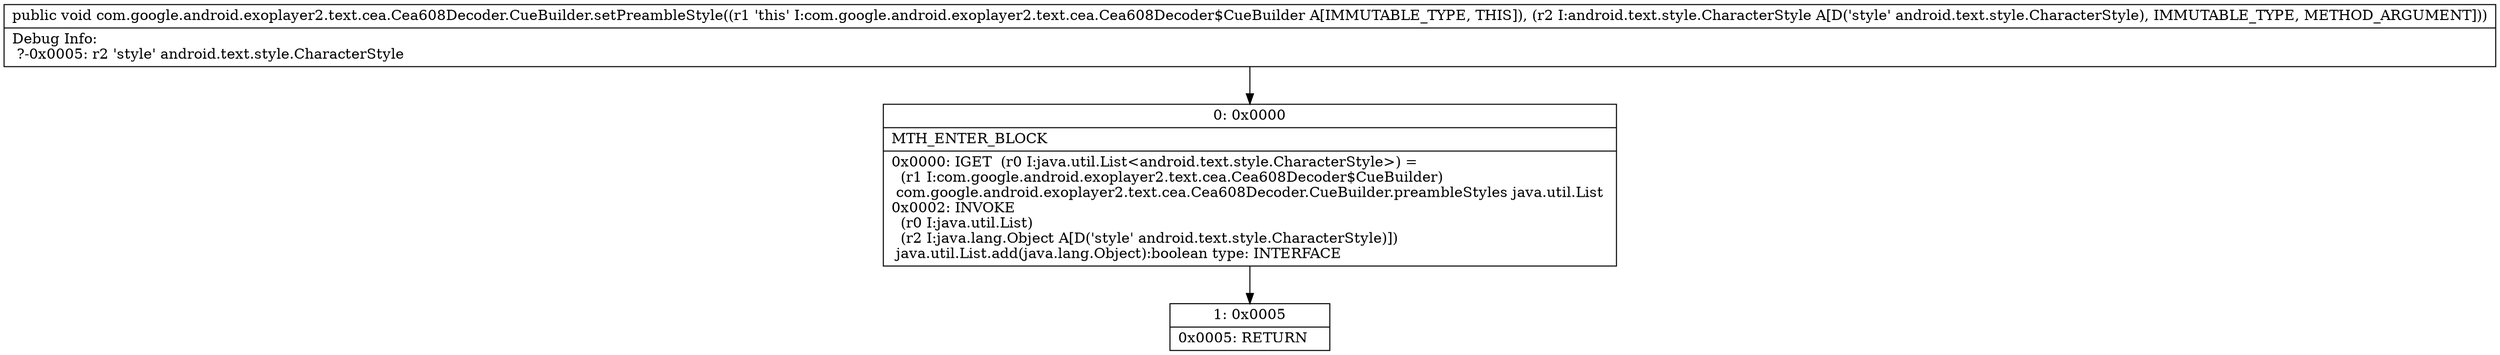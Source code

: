 digraph "CFG forcom.google.android.exoplayer2.text.cea.Cea608Decoder.CueBuilder.setPreambleStyle(Landroid\/text\/style\/CharacterStyle;)V" {
Node_0 [shape=record,label="{0\:\ 0x0000|MTH_ENTER_BLOCK\l|0x0000: IGET  (r0 I:java.util.List\<android.text.style.CharacterStyle\>) = \l  (r1 I:com.google.android.exoplayer2.text.cea.Cea608Decoder$CueBuilder)\l com.google.android.exoplayer2.text.cea.Cea608Decoder.CueBuilder.preambleStyles java.util.List \l0x0002: INVOKE  \l  (r0 I:java.util.List)\l  (r2 I:java.lang.Object A[D('style' android.text.style.CharacterStyle)])\l java.util.List.add(java.lang.Object):boolean type: INTERFACE \l}"];
Node_1 [shape=record,label="{1\:\ 0x0005|0x0005: RETURN   \l}"];
MethodNode[shape=record,label="{public void com.google.android.exoplayer2.text.cea.Cea608Decoder.CueBuilder.setPreambleStyle((r1 'this' I:com.google.android.exoplayer2.text.cea.Cea608Decoder$CueBuilder A[IMMUTABLE_TYPE, THIS]), (r2 I:android.text.style.CharacterStyle A[D('style' android.text.style.CharacterStyle), IMMUTABLE_TYPE, METHOD_ARGUMENT]))  | Debug Info:\l  ?\-0x0005: r2 'style' android.text.style.CharacterStyle\l}"];
MethodNode -> Node_0;
Node_0 -> Node_1;
}


